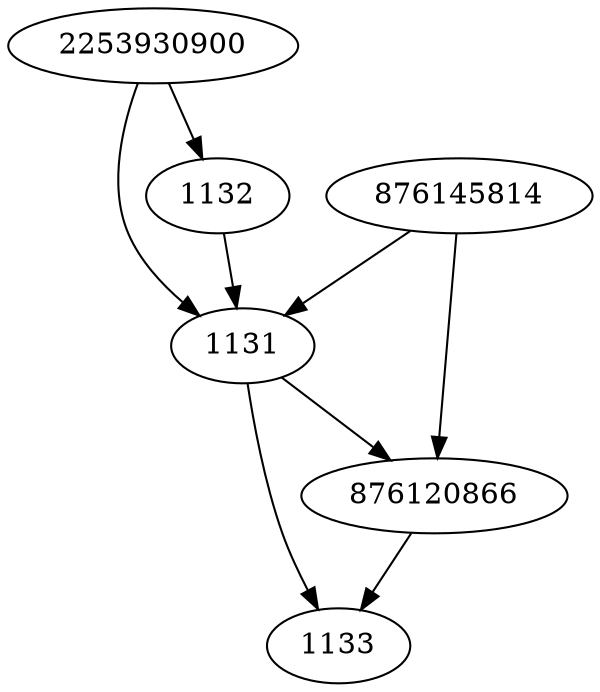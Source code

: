 strict digraph  {
876120866;
1131;
1132;
1133;
2253930900;
876145814;
876120866 -> 1133;
1131 -> 876120866;
1131 -> 1133;
1132 -> 1131;
2253930900 -> 1131;
2253930900 -> 1132;
876145814 -> 1131;
876145814 -> 876120866;
}
